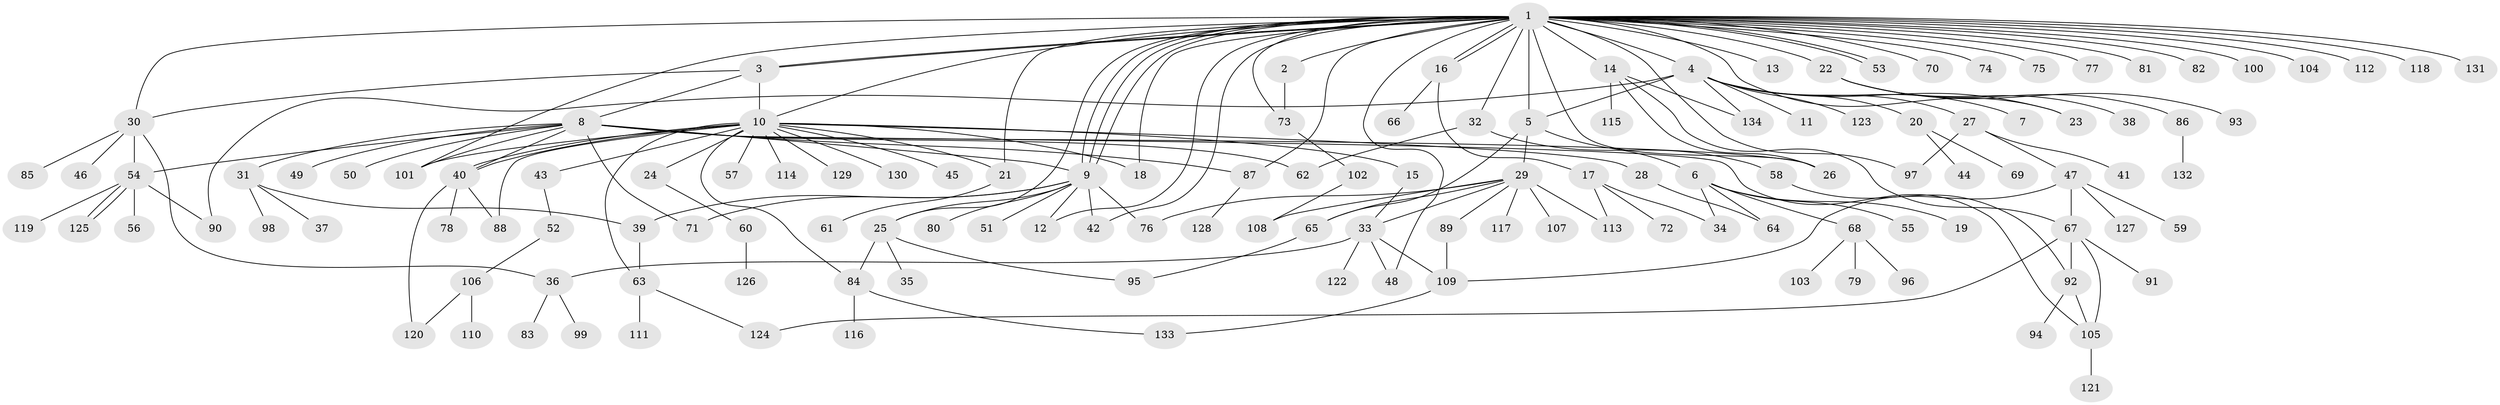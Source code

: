 // coarse degree distribution, {32: 0.025, 2: 0.1, 5: 0.125, 7: 0.075, 1: 0.55, 8: 0.025, 12: 0.025, 6: 0.025, 3: 0.05}
// Generated by graph-tools (version 1.1) at 2025/17/03/04/25 18:17:58]
// undirected, 134 vertices, 186 edges
graph export_dot {
graph [start="1"]
  node [color=gray90,style=filled];
  1;
  2;
  3;
  4;
  5;
  6;
  7;
  8;
  9;
  10;
  11;
  12;
  13;
  14;
  15;
  16;
  17;
  18;
  19;
  20;
  21;
  22;
  23;
  24;
  25;
  26;
  27;
  28;
  29;
  30;
  31;
  32;
  33;
  34;
  35;
  36;
  37;
  38;
  39;
  40;
  41;
  42;
  43;
  44;
  45;
  46;
  47;
  48;
  49;
  50;
  51;
  52;
  53;
  54;
  55;
  56;
  57;
  58;
  59;
  60;
  61;
  62;
  63;
  64;
  65;
  66;
  67;
  68;
  69;
  70;
  71;
  72;
  73;
  74;
  75;
  76;
  77;
  78;
  79;
  80;
  81;
  82;
  83;
  84;
  85;
  86;
  87;
  88;
  89;
  90;
  91;
  92;
  93;
  94;
  95;
  96;
  97;
  98;
  99;
  100;
  101;
  102;
  103;
  104;
  105;
  106;
  107;
  108;
  109;
  110;
  111;
  112;
  113;
  114;
  115;
  116;
  117;
  118;
  119;
  120;
  121;
  122;
  123;
  124;
  125;
  126;
  127;
  128;
  129;
  130;
  131;
  132;
  133;
  134;
  1 -- 2;
  1 -- 3;
  1 -- 3;
  1 -- 4;
  1 -- 5;
  1 -- 9;
  1 -- 9;
  1 -- 9;
  1 -- 10;
  1 -- 12;
  1 -- 13;
  1 -- 14;
  1 -- 16;
  1 -- 16;
  1 -- 18;
  1 -- 21;
  1 -- 22;
  1 -- 23;
  1 -- 25;
  1 -- 26;
  1 -- 30;
  1 -- 32;
  1 -- 42;
  1 -- 48;
  1 -- 53;
  1 -- 53;
  1 -- 70;
  1 -- 73;
  1 -- 74;
  1 -- 75;
  1 -- 77;
  1 -- 81;
  1 -- 82;
  1 -- 87;
  1 -- 97;
  1 -- 100;
  1 -- 101;
  1 -- 104;
  1 -- 112;
  1 -- 118;
  1 -- 131;
  2 -- 73;
  3 -- 8;
  3 -- 10;
  3 -- 30;
  4 -- 5;
  4 -- 7;
  4 -- 11;
  4 -- 20;
  4 -- 23;
  4 -- 27;
  4 -- 90;
  4 -- 123;
  4 -- 134;
  5 -- 6;
  5 -- 29;
  5 -- 65;
  6 -- 19;
  6 -- 34;
  6 -- 55;
  6 -- 64;
  6 -- 68;
  8 -- 9;
  8 -- 26;
  8 -- 31;
  8 -- 40;
  8 -- 49;
  8 -- 50;
  8 -- 54;
  8 -- 62;
  8 -- 71;
  8 -- 87;
  8 -- 101;
  8 -- 105;
  9 -- 12;
  9 -- 25;
  9 -- 39;
  9 -- 42;
  9 -- 51;
  9 -- 71;
  9 -- 76;
  9 -- 80;
  10 -- 15;
  10 -- 18;
  10 -- 21;
  10 -- 24;
  10 -- 28;
  10 -- 40;
  10 -- 40;
  10 -- 43;
  10 -- 45;
  10 -- 57;
  10 -- 63;
  10 -- 84;
  10 -- 88;
  10 -- 101;
  10 -- 114;
  10 -- 129;
  10 -- 130;
  14 -- 26;
  14 -- 67;
  14 -- 115;
  14 -- 134;
  15 -- 33;
  16 -- 17;
  16 -- 66;
  17 -- 34;
  17 -- 72;
  17 -- 113;
  20 -- 44;
  20 -- 69;
  21 -- 61;
  22 -- 38;
  22 -- 86;
  22 -- 93;
  24 -- 60;
  25 -- 35;
  25 -- 84;
  25 -- 95;
  27 -- 41;
  27 -- 47;
  27 -- 97;
  28 -- 64;
  29 -- 33;
  29 -- 65;
  29 -- 76;
  29 -- 89;
  29 -- 107;
  29 -- 108;
  29 -- 113;
  29 -- 117;
  30 -- 36;
  30 -- 46;
  30 -- 54;
  30 -- 85;
  31 -- 37;
  31 -- 39;
  31 -- 98;
  32 -- 58;
  32 -- 62;
  33 -- 36;
  33 -- 48;
  33 -- 109;
  33 -- 122;
  36 -- 83;
  36 -- 99;
  39 -- 63;
  40 -- 78;
  40 -- 88;
  40 -- 120;
  43 -- 52;
  47 -- 59;
  47 -- 67;
  47 -- 109;
  47 -- 127;
  52 -- 106;
  54 -- 56;
  54 -- 90;
  54 -- 119;
  54 -- 125;
  54 -- 125;
  58 -- 92;
  60 -- 126;
  63 -- 111;
  63 -- 124;
  65 -- 95;
  67 -- 91;
  67 -- 92;
  67 -- 105;
  67 -- 124;
  68 -- 79;
  68 -- 96;
  68 -- 103;
  73 -- 102;
  84 -- 116;
  84 -- 133;
  86 -- 132;
  87 -- 128;
  89 -- 109;
  92 -- 94;
  92 -- 105;
  102 -- 108;
  105 -- 121;
  106 -- 110;
  106 -- 120;
  109 -- 133;
}
